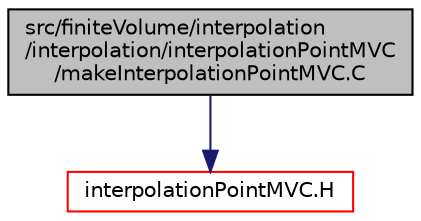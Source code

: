 digraph "src/finiteVolume/interpolation/interpolation/interpolationPointMVC/makeInterpolationPointMVC.C"
{
  bgcolor="transparent";
  edge [fontname="Helvetica",fontsize="10",labelfontname="Helvetica",labelfontsize="10"];
  node [fontname="Helvetica",fontsize="10",shape=record];
  Node1 [label="src/finiteVolume/interpolation\l/interpolation/interpolationPointMVC\l/makeInterpolationPointMVC.C",height=0.2,width=0.4,color="black", fillcolor="grey75", style="filled", fontcolor="black"];
  Node1 -> Node2 [color="midnightblue",fontsize="10",style="solid",fontname="Helvetica"];
  Node2 [label="interpolationPointMVC.H",height=0.2,width=0.4,color="red",URL="$a06132.html"];
}
